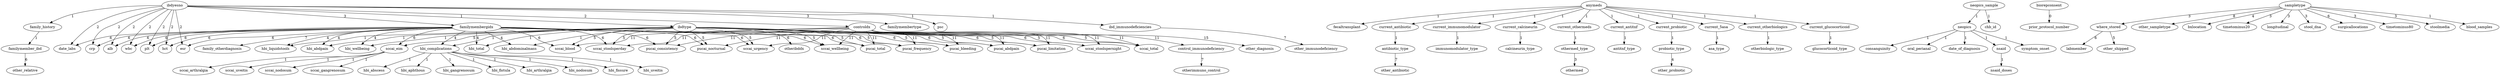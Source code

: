 strict digraph  {
	familymember_ibd -> other_relative	 [label=6];
	othermed_type -> othermed	 [label=3];
	family_history -> familymember_ibd	 [label=1];
	anymeds -> fecaltransplant	 [label=1];
	anymeds -> current_antibiotic	 [label=1];
	anymeds -> current_immunomodulator	 [label=1];
	anymeds -> current_calcineurin	 [label=1];
	anymeds -> current_othermeds	 [label=1];
	anymeds -> current_antitnf	 [label=1];
	anymeds -> current_probiotic	 [label=1];
	anymeds -> current_5asa	 [label=1];
	anymeds -> current_otherbiologics	 [label=1];
	anymeds -> current_glucocorticoid	 [label=1];
	current_antibiotic -> antibiotic_type	 [label=1];
	current_immunomodulator -> immunomodulator_type	 [label=1];
	current_calcineurin -> calcineurin_type	 [label=1];
	current_othermeds -> othermed_type	 [label=1];
	current_antitnf -> antitnf_type	 [label=1];
	neopics -> consanguinity	 [label=1];
	neopics -> oral_perianal	 [label=1];
	neopics -> date_of_diagnosis	 [label=1];
	neopics -> nsaid	 [label=1];
	neopics -> symptom_onset	 [label=1];
	current_probiotic -> probiotic_type	 [label=1];
	familymembergidx -> sccai_wellbeing	 [label=6];
	familymembergidx -> pucai_total	 [label=6];
	familymembergidx -> pucai_frequency	 [label=6];
	familymembergidx -> pucai_bleeding	 [label=6];
	familymembergidx -> hbi_total	 [label=4];
	familymembergidx -> hbi_abdominalmass	 [label=4];
	familymembergidx -> pucai_abdpain	 [label=6];
	familymembergidx -> pucai_limitation	 [label=6];
	familymembergidx -> plt	 [label=6];
	familymembergidx -> sccai_stoolspernight	 [label=6];
	familymembergidx -> hct	 [label=6];
	familymembergidx -> sccai_total	 [label=6];
	familymembergidx -> sccai_blood	 [label=6];
	familymembergidx -> sccai_eim	 [label=6];
	familymembergidx -> hbi_complications	 [label=4];
	familymembergidx -> sccai_stoolsperday	 [label=6];
	familymembergidx -> family_otherdiagnosis	 [label=7];
	familymembergidx -> pucai_consistency	 [label=6];
	familymembergidx -> esr	 [label=6];
	familymembergidx -> date_labs	 [label=6];
	familymembergidx -> hbi_liquidstools	 [label=4];
	familymembergidx -> hbi_abdpain	 [label=4];
	familymembergidx -> pucai_nocturnal	 [label=6];
	familymembergidx -> crp	 [label=6];
	familymembergidx -> alb	 [label=6];
	familymembergidx -> sccai_urgency	 [label=6];
	familymembergidx -> hbi_wellbeing	 [label=4];
	familymembergidx -> wbc	 [label=6];
	control_immunodeficiency -> otherimmuno_control	 [label=7];
	sccai_eim -> sccai_nodosum	 [label=1];
	sccai_eim -> sccai_gangrenosum	 [label=1];
	sccai_eim -> sccai_arthralgia	 [label=1];
	sccai_eim -> sccai_uveitis	 [label=1];
	current_5asa -> asa_type	 [label=1];
	hbi_complications -> hbi_gangrenosum	 [label=1];
	hbi_complications -> hbi_fistula	 [label=1];
	hbi_complications -> hbi_arthralgia	 [label=1];
	hbi_complications -> hbi_nodosum	 [label=1];
	hbi_complications -> hbi_fissure	 [label=1];
	hbi_complications -> hbi_uveitis	 [label=1];
	hbi_complications -> hbi_abscess	 [label=1];
	hbi_complications -> hbi_aphthous	 [label=1];
	neopics_sample -> neopics	 [label=1];
	neopics_sample -> chb_id	 [label=1];
	current_otherbiologics -> otherbiologic_type	 [label=1];
	ibdtype -> sccai_wellbeing	 [label=5];
	ibdtype -> pucai_total	 [label=5];
	ibdtype -> pucai_frequency	 [label=5];
	ibdtype -> pucai_bleeding	 [label=5];
	ibdtype -> hbi_total	 [label=1];
	ibdtype -> hbi_abdominalmass	 [label=1];
	ibdtype -> pucai_abdpain	 [label=5];
	ibdtype -> pucai_limitation	 [label=5];
	ibdtype -> sccai_stoolspernight	 [label=5];
	ibdtype -> sccai_total	 [label=5];
	ibdtype -> sccai_blood	 [label=5];
	ibdtype -> sccai_eim	 [label=5];
	ibdtype -> hbi_complications	 [label=1];
	ibdtype -> sccai_stoolsperday	 [label=5];
	ibdtype -> pucai_consistency	 [label=5];
	ibdtype -> hbi_liquidstools	 [label=1];
	ibdtype -> hbi_abdpain	 [label=1];
	ibdtype -> otheribddx	 [label=6];
	ibdtype -> pucai_nocturnal	 [label=5];
	ibdtype -> sccai_urgency	 [label=5];
	ibdtype -> hbi_wellbeing	 [label=1];
	controldx -> sccai_wellbeing	 [label=11];
	controldx -> pucai_total	 [label=11];
	controldx -> pucai_frequency	 [label=11];
	controldx -> pucai_bleeding	 [label=11];
	controldx -> pucai_abdpain	 [label=11];
	controldx -> other_diagnosis	 [label=15];
	controldx -> pucai_limitation	 [label=11];
	controldx -> sccai_stoolspernight	 [label=11];
	controldx -> sccai_total	 [label=11];
	controldx -> sccai_blood	 [label=11];
	controldx -> control_immunodeficiency	 [label=11];
	controldx -> sccai_stoolsperday	 [label=11];
	controldx -> pucai_consistency	 [label=11];
	controldx -> pucai_nocturnal	 [label=11];
	controldx -> sccai_urgency	 [label=11];
	biorepconsent -> prior_protocol_number	 [label=0];
	current_glucocorticoid -> glucocorticoid_type	 [label=1];
	where_stored -> labmember	 [label=6];
	where_stored -> other_shipped	 [label=5];
	antibiotic_type -> other_antibiotic	 [label=7];
	nsaid -> nsaid_doses	 [label=1];
	ibdyesno -> family_history	 [label=1];
	ibdyesno -> plt	 [label=2];
	ibdyesno -> hct	 [label=2];
	ibdyesno -> familymembergidx	 [label=3];
	ibdyesno -> esr	 [label=2];
	ibdyesno -> date_labs	 [label=2];
	ibdyesno -> ibdtype	 [label=1];
	ibdyesno -> controldx	 [label=2];
	ibdyesno -> crp	 [label=2];
	ibdyesno -> familymembertype	 [label=3];
	ibdyesno -> alb	 [label=2];
	ibdyesno -> psc	 [label=1];
	ibdyesno -> ibd_immunodeficiencies	 [label=1];
	ibdyesno -> wbc	 [label=2];
	sampletype -> other_sampletype	 [label=8];
	sampletype -> bxlocation	 [label=4];
	sampletype -> timetominus20	 [label=3];
	sampletype -> longitudinal	 [label=3];
	sampletype -> stool_dna	 [label=3];
	sampletype -> surgicallocations	 [label=6];
	sampletype -> where_stored	 [label=3];
	sampletype -> timetominus80	 [label=3];
	sampletype -> stoolmedia	 [label=3];
	sampletype -> blood_samples	 [label=1];
	ibd_immunodeficiencies -> other_immunodeficiency	 [label=7];
	probiotic_type -> other_probiotic	 [label=4];
}
